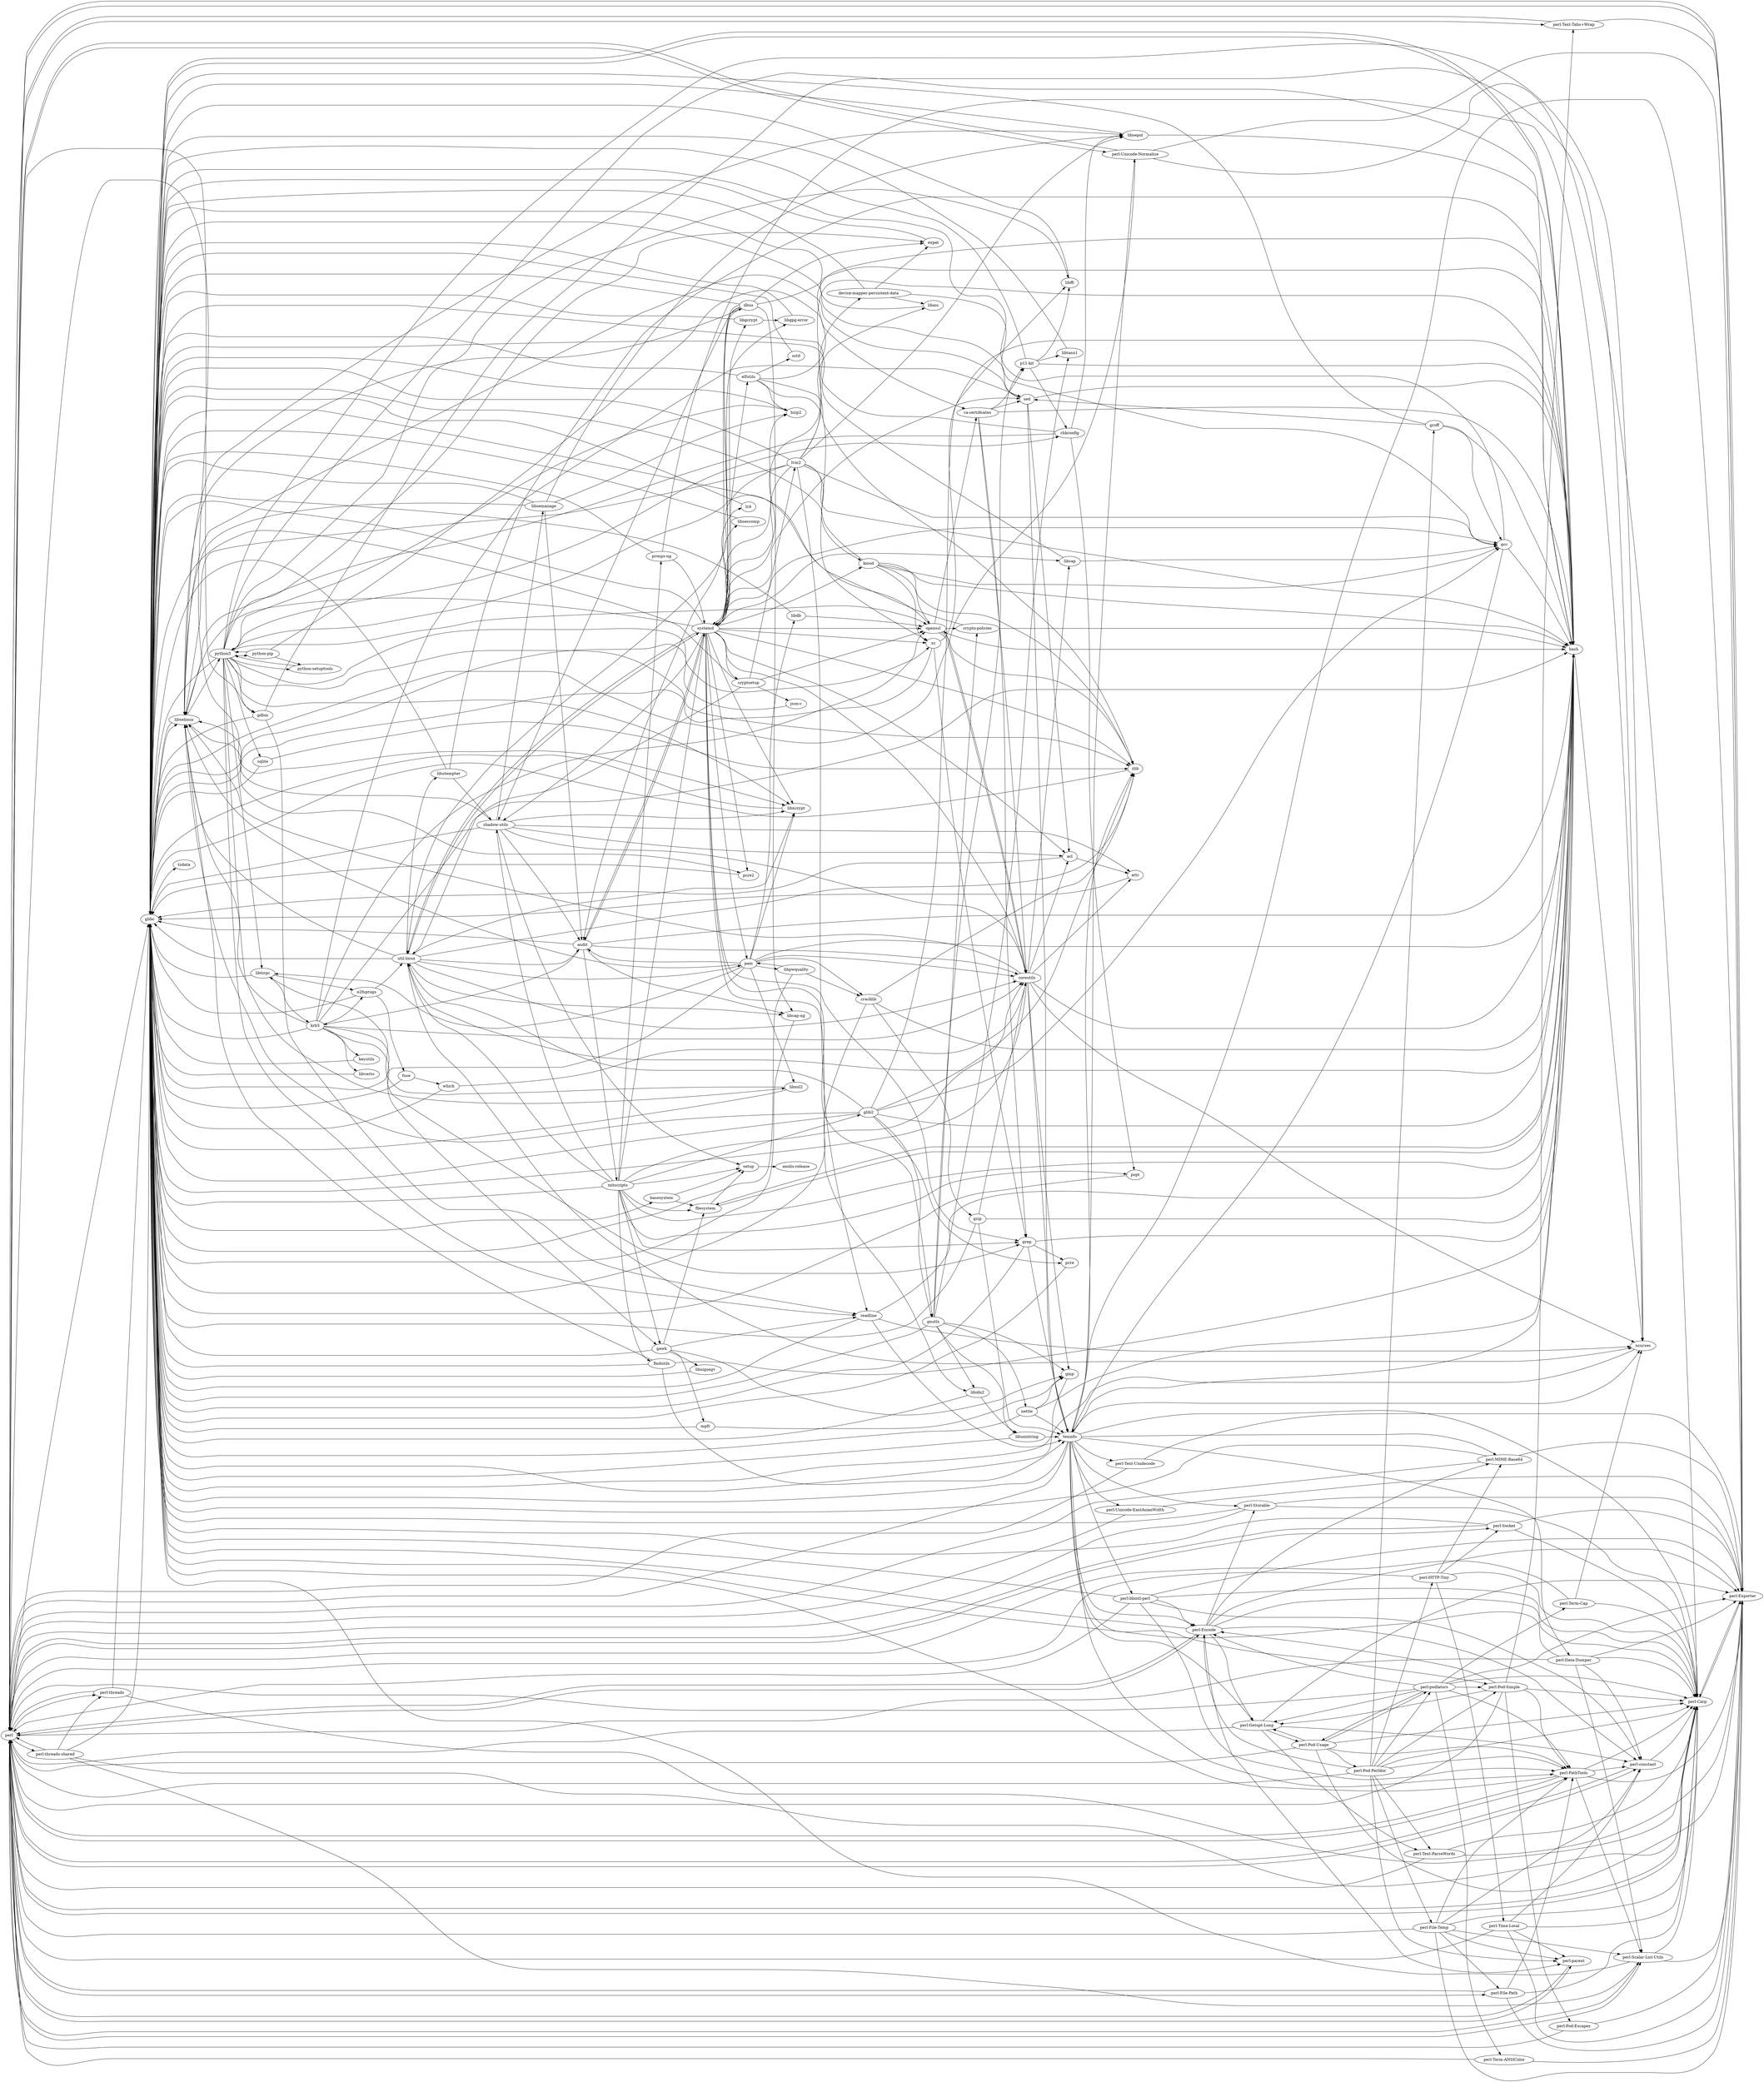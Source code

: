 digraph MyPicture {
	graph [rankdir=LR]
	perl
	perl -> "perl-Carp"
	perl -> "perl-Exporter"
	perl -> glibc
	perl -> "perl-PathTools"
	perl -> "perl-Socket"
	perl -> libxcrypt
	perl -> gdbm
	perl -> "perl-File-Path"
	perl -> "perl-Scalar-List-Utils"
	perl -> "perl-Text-Tabs+Wrap"
	perl -> "perl-Unicode-Normalize"
	perl -> "perl-constant"
	perl -> "perl-parent"
	perl -> "perl-threads"
	perl -> "perl-threads-shared"
	perl -> "perl-Encode"
	"perl-Carp"
	"perl-Carp" -> perl
	"perl-Carp" -> "perl-Exporter"
	"perl-Exporter"
	"perl-Exporter" -> perl
	"perl-Exporter" -> "perl-Carp"
	glibc
	glibc -> basesystem
	glibc -> bash
	glibc -> libselinux
	glibc -> tzdata
	"perl-PathTools"
	"perl-PathTools" -> perl
	"perl-PathTools" -> glibc
	"perl-PathTools" -> "perl-Carp"
	"perl-PathTools" -> "perl-Exporter"
	"perl-PathTools" -> "perl-Scalar-List-Utils"
	"perl-PathTools" -> "perl-constant"
	"perl-Socket"
	"perl-Socket" -> perl
	"perl-Socket" -> glibc
	"perl-Socket" -> "perl-Carp"
	"perl-Socket" -> "perl-Exporter"
	libxcrypt
	libxcrypt -> glibc
	gdbm
	gdbm -> ncurses
	gdbm -> readline
	gdbm -> glibc
	"perl-File-Path"
	"perl-File-Path" -> perl
	"perl-File-Path" -> "perl-Carp"
	"perl-File-Path" -> "perl-PathTools"
	"perl-File-Path" -> "perl-Exporter"
	"perl-Scalar-List-Utils"
	"perl-Scalar-List-Utils" -> perl
	"perl-Scalar-List-Utils" -> glibc
	"perl-Scalar-List-Utils" -> "perl-Carp"
	"perl-Scalar-List-Utils" -> "perl-Exporter"
	"perl-Text-Tabs+Wrap"
	"perl-Text-Tabs+Wrap" -> perl
	"perl-Text-Tabs+Wrap" -> "perl-Exporter"
	"perl-Unicode-Normalize"
	"perl-Unicode-Normalize" -> perl
	"perl-Unicode-Normalize" -> glibc
	"perl-Unicode-Normalize" -> "perl-Carp"
	"perl-Unicode-Normalize" -> "perl-Exporter"
	"perl-constant"
	"perl-constant" -> perl
	"perl-constant" -> "perl-Carp"
	"perl-parent"
	"perl-parent" -> perl
	"perl-threads"
	"perl-threads" -> perl
	"perl-threads" -> glibc
	"perl-threads" -> "perl-Carp"
	"perl-threads-shared"
	"perl-threads-shared" -> perl
	"perl-threads-shared" -> glibc
	"perl-threads-shared" -> "perl-Carp"
	"perl-threads-shared" -> "perl-Scalar-List-Utils"
	"perl-threads-shared" -> "perl-threads"
	"perl-Encode"
	"perl-Encode" -> perl
	"perl-Encode" -> glibc
	"perl-Encode" -> "perl-Carp"
	"perl-Encode" -> "perl-Exporter"
	"perl-Encode" -> "perl-Getopt-Long"
	"perl-Encode" -> "perl-MIME-Base64"
	"perl-Encode" -> "perl-Storable"
	"perl-Encode" -> "perl-constant"
	"perl-Encode" -> "perl-parent"
	"perl-Getopt-Long"
	"perl-Getopt-Long" -> perl
	"perl-Getopt-Long" -> "perl-Exporter"
	"perl-Getopt-Long" -> "perl-Pod-Usage"
	"perl-Getopt-Long" -> "perl-Text-ParseWords"
	"perl-Getopt-Long" -> "perl-constant"
	"perl-MIME-Base64"
	"perl-MIME-Base64" -> perl
	"perl-MIME-Base64" -> glibc
	"perl-MIME-Base64" -> "perl-Exporter"
	"perl-Storable"
	"perl-Storable" -> perl
	"perl-Storable" -> glibc
	"perl-Storable" -> "perl-Carp"
	"perl-Storable" -> "perl-Exporter"
	"perl-Pod-Usage"
	"perl-Pod-Usage" -> perl
	"perl-Pod-Usage" -> "perl-Carp"
	"perl-Pod-Usage" -> "perl-Exporter"
	"perl-Pod-Usage" -> "perl-PathTools"
	"perl-Pod-Usage" -> "perl-Getopt-Long"
	"perl-Pod-Usage" -> "perl-podlators"
	"perl-Pod-Usage" -> "perl-Pod-Perldoc"
	"perl-Text-ParseWords"
	"perl-Text-ParseWords" -> perl
	"perl-Text-ParseWords" -> "perl-Carp"
	"perl-Text-ParseWords" -> "perl-Exporter"
	"perl-podlators"
	"perl-podlators" -> perl
	"perl-podlators" -> "perl-Carp"
	"perl-podlators" -> "perl-Encode"
	"perl-podlators" -> "perl-Exporter"
	"perl-podlators" -> "perl-PathTools"
	"perl-podlators" -> "perl-Getopt-Long"
	"perl-podlators" -> "perl-Pod-Simple"
	"perl-podlators" -> "perl-Pod-Usage"
	"perl-podlators" -> "perl-Term-ANSIColor"
	"perl-podlators" -> "perl-Term-Cap"
	"perl-Pod-Perldoc"
	"perl-Pod-Perldoc" -> perl
	"perl-Pod-Perldoc" -> groff
	"perl-Pod-Perldoc" -> "perl-Carp"
	"perl-Pod-Perldoc" -> "perl-Encode"
	"perl-Pod-Perldoc" -> "perl-PathTools"
	"perl-Pod-Perldoc" -> "perl-File-Temp"
	"perl-Pod-Perldoc" -> "perl-HTTP-Tiny"
	"perl-Pod-Perldoc" -> "perl-podlators"
	"perl-Pod-Perldoc" -> "perl-Pod-Simple"
	"perl-Pod-Perldoc" -> "perl-Text-ParseWords"
	"perl-Pod-Perldoc" -> "perl-parent"
	groff
	groff -> bash
	groff -> sed
	groff -> gcc
	groff -> glibc
	"perl-File-Temp"
	"perl-File-Temp" -> perl
	"perl-File-Temp" -> "perl-Carp"
	"perl-File-Temp" -> "perl-PathTools"
	"perl-File-Temp" -> "perl-Exporter"
	"perl-File-Temp" -> "perl-File-Path"
	"perl-File-Temp" -> "perl-Scalar-List-Utils"
	"perl-File-Temp" -> "perl-constant"
	"perl-File-Temp" -> "perl-parent"
	"perl-HTTP-Tiny"
	"perl-HTTP-Tiny" -> perl
	"perl-HTTP-Tiny" -> "perl-Carp"
	"perl-HTTP-Tiny" -> "perl-MIME-Base64"
	"perl-HTTP-Tiny" -> "perl-Socket"
	"perl-HTTP-Tiny" -> "perl-Time-Local"
	"perl-Pod-Simple"
	"perl-Pod-Simple" -> perl
	"perl-Pod-Simple" -> "perl-Carp"
	"perl-Pod-Simple" -> "perl-PathTools"
	"perl-Pod-Simple" -> "perl-Encode"
	"perl-Pod-Simple" -> "perl-Getopt-Long"
	"perl-Pod-Simple" -> "perl-Pod-Escapes"
	"perl-Pod-Simple" -> "perl-Text-Tabs+Wrap"
	"perl-Pod-Escapes"
	"perl-Pod-Escapes" -> perl
	"perl-Pod-Escapes" -> "perl-Exporter"
	"perl-Time-Local"
	"perl-Time-Local" -> perl
	"perl-Time-Local" -> "perl-Carp"
	"perl-Time-Local" -> "perl-Exporter"
	"perl-Time-Local" -> "perl-constant"
	"perl-Time-Local" -> "perl-parent"
	bash
	bash -> filesystem
	bash -> glibc
	bash -> ncurses
	sed
	sed -> bash
	sed -> texinfo
	sed -> acl
	sed -> libselinux
	sed -> glibc
	gcc
	gcc -> bash
	gcc -> texinfo
	gcc -> glibc
	texinfo
	texinfo -> bash
	texinfo -> ncurses
	texinfo -> zlib
	texinfo -> glibc
	texinfo -> perl
	texinfo -> "perl-Carp"
	texinfo -> "perl-PathTools"
	texinfo -> "perl-Data-Dumper"
	texinfo -> "perl-Encode"
	texinfo -> "perl-Exporter"
	texinfo -> "perl-Getopt-Long"
	texinfo -> "perl-libintl-perl"
	texinfo -> "perl-MIME-Base64"
	texinfo -> "perl-Pod-Simple"
	texinfo -> "perl-Storable"
	texinfo -> "perl-Text-Unidecode"
	texinfo -> "perl-Unicode-EastAsianWidth"
	texinfo -> "perl-Unicode-Normalize"
	ncurses
	ncurses -> glibc
	zlib
	zlib -> glibc
	"perl-Data-Dumper"
	"perl-Data-Dumper" -> perl
	"perl-Data-Dumper" -> glibc
	"perl-Data-Dumper" -> "perl-Carp"
	"perl-Data-Dumper" -> "perl-Exporter"
	"perl-Data-Dumper" -> "perl-Scalar-List-Utils"
	"perl-Data-Dumper" -> "perl-constant"
	"perl-libintl-perl"
	"perl-libintl-perl" -> perl
	"perl-libintl-perl" -> glibc
	"perl-libintl-perl" -> "perl-Carp"
	"perl-libintl-perl" -> "perl-PathTools"
	"perl-libintl-perl" -> "perl-Encode"
	"perl-libintl-perl" -> "perl-Exporter"
	"perl-libintl-perl" -> "perl-constant"
	"perl-Text-Unidecode"
	"perl-Text-Unidecode" -> perl
	"perl-Text-Unidecode" -> "perl-Exporter"
	"perl-Unicode-EastAsianWidth"
	"perl-Unicode-EastAsianWidth" -> perl
	"perl-Unicode-EastAsianWidth" -> "perl-Exporter"
	acl
	acl -> glibc
	acl -> attr
	libselinux
	libselinux -> glibc
	libselinux -> pcre2
	libselinux -> libsepol
	libselinux -> python3
	pcre2
	pcre2 -> glibc
	libsepol
	libsepol -> bash
	libsepol -> glibc
	python3
	python3 -> bash
	python3 -> chkconfig
	python3 -> openssl
	python3 -> glibc
	python3 -> "python-setuptools"
	python3 -> "python-pip"
	python3 -> gdbm
	python3 -> bzip2
	python3 -> libxcrypt
	python3 -> expat
	python3 -> libffi
	python3 -> xz
	python3 -> ncurses
	python3 -> libnsl2
	python3 -> readline
	python3 -> sqlite
	python3 -> libtirpc
	python3 -> zlib
	chkconfig
	chkconfig -> popt
	chkconfig -> libselinux
	chkconfig -> libsepol
	chkconfig -> glibc
	openssl
	openssl -> bash
	openssl -> coreutils
	openssl -> glibc
	openssl -> zlib
	openssl -> "ca-certificates"
	openssl -> "crypto-policies"
	"python-setuptools"
	"python-setuptools" -> python3
	"python-pip"
	"python-pip" -> "ca-certificates"
	"python-pip" -> "python-setuptools"
	"python-pip" -> python3
	bzip2
	bzip2 -> glibc
	expat
	expat -> glibc
	libffi
	libffi -> glibc
	xz
	xz -> bash
	xz -> grep
	xz -> glibc
	libnsl2
	libnsl2 -> glibc
	libnsl2 -> libtirpc
	readline
	readline -> bash
	readline -> glibc
	readline -> texinfo
	readline -> ncurses
	sqlite
	sqlite -> glibc
	sqlite -> zlib
	libtirpc
	libtirpc -> glibc
	libtirpc -> e2fsprogs
	libtirpc -> krb5
	e2fsprogs
	e2fsprogs -> "util-linux"
	e2fsprogs -> glibc
	e2fsprogs -> fuse
	krb5
	krb5 -> bash
	krb5 -> coreutils
	krb5 -> gawk
	krb5 -> grep
	krb5 -> keyutils
	krb5 -> e2fsprogs
	krb5 -> openssl
	krb5 -> glibc
	krb5 -> libselinux
	krb5 -> libverto
	krb5 -> sed
	coreutils
	coreutils -> acl
	coreutils -> attr
	coreutils -> libcap
	coreutils -> openssl
	coreutils -> gmp
	coreutils -> glibc
	coreutils -> libselinux
	coreutils -> ncurses
	coreutils -> bash
	coreutils -> texinfo
	gawk
	gawk -> filesystem
	gawk -> glibc
	gawk -> gmp
	gawk -> mpfr
	gawk -> readline
	gawk -> libsigsegv
	grep
	grep -> bash
	grep -> texinfo
	grep -> pcre
	grep -> glibc
	keyutils
	keyutils -> glibc
	libverto
	libverto -> glibc
	pcre
	pcre -> glibc
	filesystem
	filesystem -> bash
	filesystem -> setup
	gmp
	gmp -> glibc
	mpfr
	mpfr -> glibc
	mpfr -> gmp
	libsigsegv
	libsigsegv -> glibc
	setup
	setup -> "anolis-release"
	"anolis-release"
	attr
	attr -> glibc
	libcap
	libcap -> gcc
	libcap -> glibc
	"util-linux"
	"util-linux" -> bash
	"util-linux" -> glibc
	"util-linux" -> coreutils
	"util-linux" -> libselinux
	"util-linux" -> pam
	"util-linux" -> audit
	"util-linux" -> "libcap-ng"
	"util-linux" -> libxcrypt
	"util-linux" -> ncurses
	"util-linux" -> systemd
	"util-linux" -> libutempter
	"util-linux" -> zlib
	fuse
	fuse -> glibc
	fuse -> which
	which
	which -> coreutils
	which -> glibc
	pam
	pam -> bash
	pam -> glibc
	pam -> audit
	pam -> coreutils
	pam -> cracklib
	pam -> libxcrypt
	pam -> libdb
	pam -> libnsl2
	pam -> libpwquality
	pam -> libselinux
	pam -> libtirpc
	audit
	audit -> bash
	audit -> coreutils
	audit -> glibc
	audit -> initscripts
	audit -> "libcap-ng"
	audit -> krb5
	audit -> systemd
	"libcap-ng"
	"libcap-ng" -> glibc
	systemd
	systemd -> bash
	systemd -> glibc
	systemd -> "shadow-utils"
	systemd -> acl
	systemd -> coreutils
	systemd -> dbus
	systemd -> grep
	systemd -> audit
	systemd -> "util-linux"
	systemd -> bzip2
	systemd -> libcap
	systemd -> libxcrypt
	systemd -> cryptsetup
	systemd -> elfutils
	systemd -> gcc
	systemd -> libgcrypt
	systemd -> gnutls
	systemd -> "libgpg-error"
	systemd -> libidn2
	systemd -> kmod
	systemd -> lz4
	systemd -> xz
	systemd -> pam
	systemd -> pcre2
	systemd -> libseccomp
	systemd -> libselinux
	systemd -> zlib
	systemd -> openssl
	systemd -> sed
	libutempter
	libutempter -> bash
	libutempter -> glibc
	libutempter -> "shadow-utils"
	"shadow-utils"
	"shadow-utils" -> audit
	"shadow-utils" -> coreutils
	"shadow-utils" -> glibc
	"shadow-utils" -> acl
	"shadow-utils" -> attr
	"shadow-utils" -> libxcrypt
	"shadow-utils" -> libselinux
	"shadow-utils" -> libsemanage
	"shadow-utils" -> setup
	libsemanage
	libsemanage -> audit
	libsemanage -> bzip2
	libsemanage -> libselinux
	libsemanage -> libsepol
	libsemanage -> glibc
	dbus
	dbus -> systemd
	dbus -> bash
	dbus -> "shadow-utils"
	dbus -> audit
	dbus -> "libcap-ng"
	dbus -> expat
	dbus -> glibc
	dbus -> libselinux
	cryptsetup
	cryptsetup -> glibc
	cryptsetup -> "util-linux"
	cryptsetup -> openssl
	cryptsetup -> lvm2
	cryptsetup -> "json-c"
	elfutils
	elfutils -> bash
	elfutils -> glibc
	elfutils -> zlib
	elfutils -> bzip2
	elfutils -> xz
	elfutils -> zstd
	libgcrypt
	libgcrypt -> glibc
	libgcrypt -> "libgpg-error"
	gnutls
	gnutls -> "crypto-policies"
	gnutls -> glibc
	gnutls -> gmp
	gnutls -> nettle
	gnutls -> libidn2
	gnutls -> "p11-kit"
	gnutls -> libtasn1
	gnutls -> libunistring
	"libgpg-error"
	"libgpg-error" -> glibc
	libidn2
	libidn2 -> libunistring
	libidn2 -> glibc
	kmod
	kmod -> bash
	kmod -> glibc
	kmod -> openssl
	kmod -> gcc
	kmod -> xz
	kmod -> zlib
	lz4
	lz4 -> glibc
	libseccomp
	libseccomp -> glibc
	libunistring
	libunistring -> texinfo
	libunistring -> glibc
	"crypto-policies"
	"crypto-policies" -> bash
	"crypto-policies" -> python3
	nettle
	nettle -> bash
	nettle -> glibc
	nettle -> texinfo
	nettle -> gmp
	"p11-kit"
	"p11-kit" -> glibc
	"p11-kit" -> libffi
	"p11-kit" -> bash
	"p11-kit" -> chkconfig
	"p11-kit" -> libtasn1
	libtasn1
	libtasn1 -> glibc
	zstd
	zstd -> glibc
	lvm2
	lvm2 -> bash
	lvm2 -> glibc
	lvm2 -> libselinux
	lvm2 -> libsepol
	lvm2 -> systemd
	lvm2 -> "util-linux"
	lvm2 -> gcc
	lvm2 -> "device-mapper-persistent-data"
	lvm2 -> libaio
	lvm2 -> readline
	lvm2 -> kmod
	"json-c"
	"json-c" -> glibc
	"device-mapper-persistent-data"
	"device-mapper-persistent-data" -> expat
	"device-mapper-persistent-data" -> glibc
	"device-mapper-persistent-data" -> libaio
	"device-mapper-persistent-data" -> gcc
	libaio
	libaio -> glibc
	initscripts
	initscripts -> bash
	initscripts -> coreutils
	initscripts -> filesystem
	initscripts -> findutils
	initscripts -> gawk
	initscripts -> grep
	initscripts -> glib2
	initscripts -> popt
	initscripts -> "procps-ng"
	initscripts -> glibc
	initscripts -> setup
	initscripts -> "shadow-utils"
	initscripts -> systemd
	initscripts -> "util-linux"
	findutils
	findutils -> bash
	findutils -> texinfo
	findutils -> glibc
	findutils -> libselinux
	glib2
	glib2 -> bash
	glib2 -> glibc
	glib2 -> libffi
	glib2 -> gcc
	glib2 -> gnutls
	glib2 -> "util-linux"
	glib2 -> pcre
	glib2 -> libselinux
	glib2 -> zlib
	popt
	popt -> glibc
	"procps-ng"
	"procps-ng" -> glibc
	"procps-ng" -> ncurses
	"procps-ng" -> systemd
	cracklib
	cracklib -> bash
	cracklib -> glibc
	cracklib -> gzip
	cracklib -> zlib
	libdb
	libdb -> glibc
	libdb -> openssl
	libpwquality
	libpwquality -> cracklib
	libpwquality -> pam
	libpwquality -> glibc
	gzip
	gzip -> bash
	gzip -> texinfo
	gzip -> coreutils
	gzip -> glibc
	"ca-certificates"
	"ca-certificates" -> bash
	"ca-certificates" -> coreutils
	"ca-certificates" -> grep
	"ca-certificates" -> "p11-kit"
	"ca-certificates" -> sed
	"perl-Term-ANSIColor"
	"perl-Term-ANSIColor" -> perl
	"perl-Term-ANSIColor" -> "perl-Exporter"
	"perl-Term-Cap"
	"perl-Term-Cap" -> ncurses
	"perl-Term-Cap" -> perl
	"perl-Term-Cap" -> "perl-Carp"
	basesystem
	basesystem -> filesystem
	basesystem -> setup
	tzdata
}

